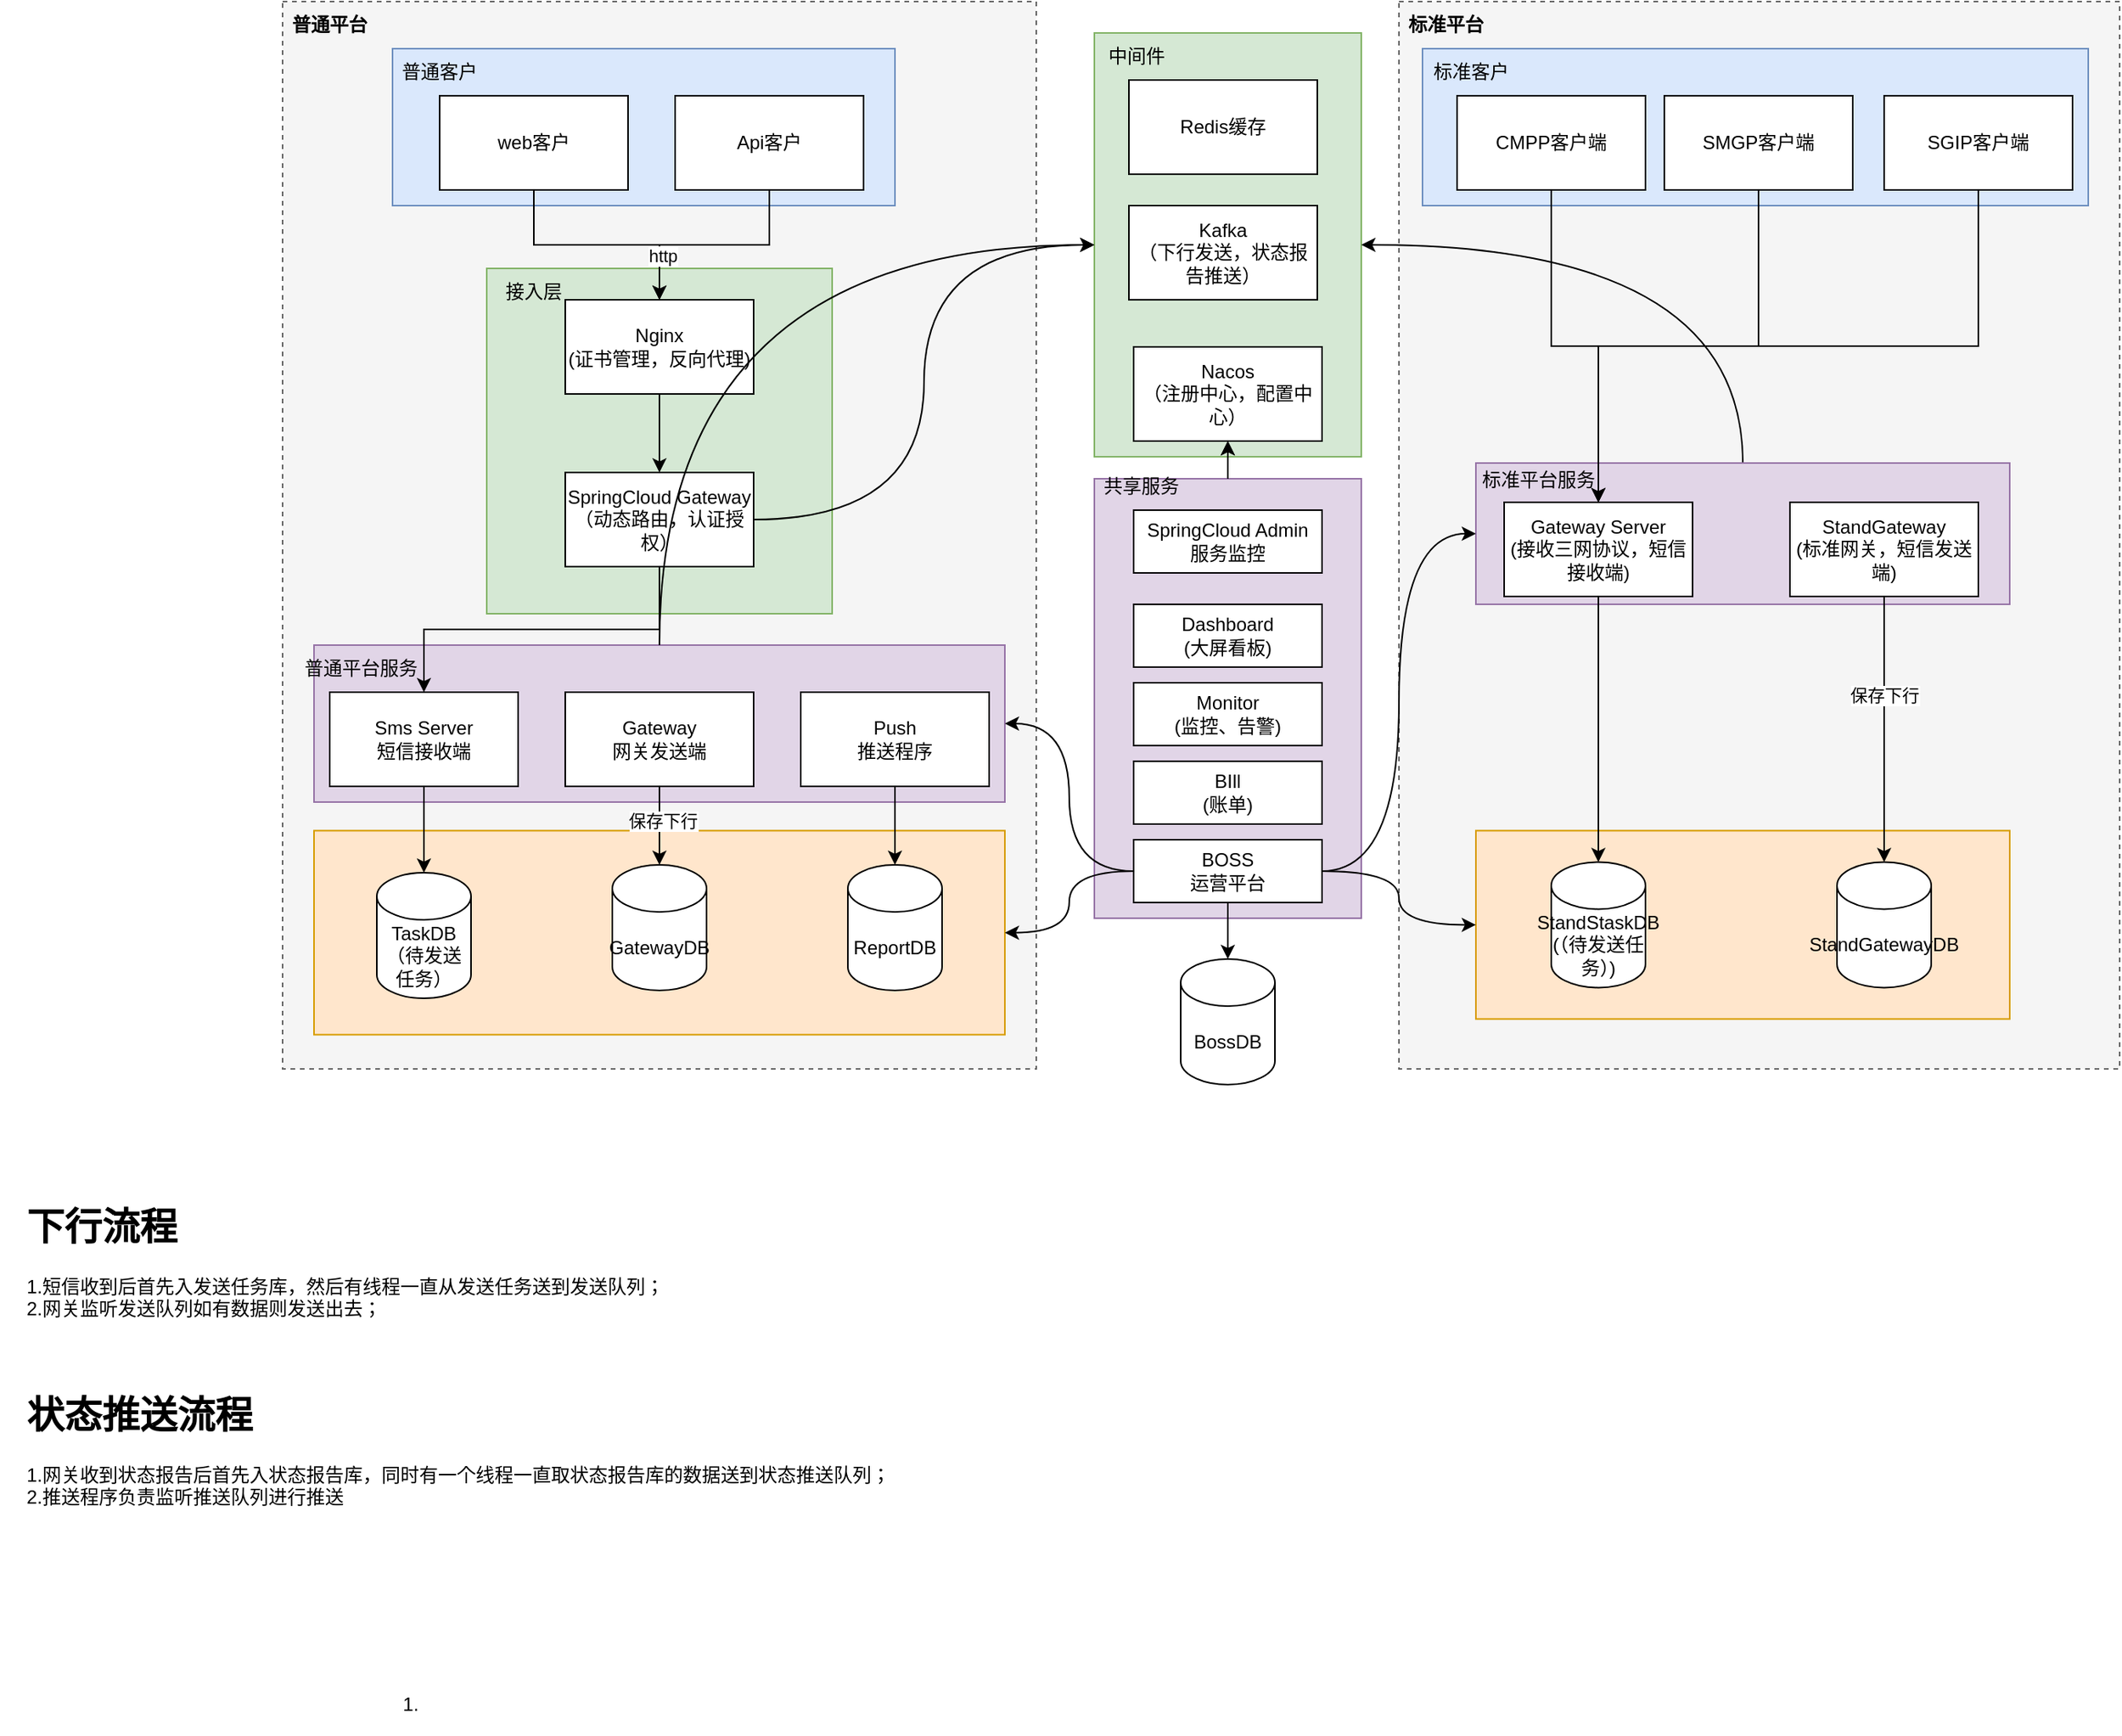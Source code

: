 <mxfile version="24.7.8">
  <diagram name="第 1 页" id="ZZtnOp_Xm3Je1tsyHX88">
    <mxGraphModel dx="1509" dy="785" grid="1" gridSize="10" guides="1" tooltips="1" connect="1" arrows="1" fold="1" page="1" pageScale="1" pageWidth="827" pageHeight="1169" math="0" shadow="0">
      <root>
        <mxCell id="0" />
        <mxCell id="1" parent="0" />
        <mxCell id="wKqaV-QkhD1benHEGnf--187" value="" style="rounded=0;whiteSpace=wrap;html=1;fillColor=#d5e8d4;strokeColor=#82b366;" vertex="1" parent="1">
          <mxGeometry x="827" y="40" width="170" height="270" as="geometry" />
        </mxCell>
        <mxCell id="wKqaV-QkhD1benHEGnf--63" value="" style="rounded=0;whiteSpace=wrap;html=1;fillColor=#f5f5f5;fontColor=#333333;strokeColor=#666666;dashed=1;" vertex="1" parent="1">
          <mxGeometry x="1021" y="20" width="459" height="680" as="geometry" />
        </mxCell>
        <mxCell id="wKqaV-QkhD1benHEGnf--159" value="" style="rounded=0;whiteSpace=wrap;html=1;fillColor=#dae8fc;strokeColor=#6c8ebf;" vertex="1" parent="1">
          <mxGeometry x="1036" y="50" width="424" height="100" as="geometry" />
        </mxCell>
        <mxCell id="wKqaV-QkhD1benHEGnf--152" value="" style="rounded=0;whiteSpace=wrap;html=1;fillColor=#ffe6cc;strokeColor=#d79b00;" vertex="1" parent="1">
          <mxGeometry x="1070" y="548.21" width="340" height="120" as="geometry" />
        </mxCell>
        <mxCell id="wKqaV-QkhD1benHEGnf--191" style="edgeStyle=orthogonalEdgeStyle;rounded=0;orthogonalLoop=1;jettySize=auto;html=1;exitX=0.5;exitY=0;exitDx=0;exitDy=0;entryX=1;entryY=0.5;entryDx=0;entryDy=0;elbow=vertical;curved=1;" edge="1" parent="1" source="wKqaV-QkhD1benHEGnf--150" target="wKqaV-QkhD1benHEGnf--187">
          <mxGeometry relative="1" as="geometry" />
        </mxCell>
        <mxCell id="wKqaV-QkhD1benHEGnf--150" value="" style="rounded=0;whiteSpace=wrap;html=1;fillColor=#e1d5e7;strokeColor=#9673a6;" vertex="1" parent="1">
          <mxGeometry x="1070" y="314" width="340" height="90" as="geometry" />
        </mxCell>
        <mxCell id="wKqaV-QkhD1benHEGnf--140" style="edgeStyle=orthogonalEdgeStyle;rounded=0;orthogonalLoop=1;jettySize=auto;html=1;exitX=0.5;exitY=0;exitDx=0;exitDy=0;entryX=0.5;entryY=1;entryDx=0;entryDy=0;" edge="1" parent="1" source="wKqaV-QkhD1benHEGnf--133" target="wKqaV-QkhD1benHEGnf--27">
          <mxGeometry relative="1" as="geometry" />
        </mxCell>
        <mxCell id="wKqaV-QkhD1benHEGnf--133" value="" style="rounded=0;whiteSpace=wrap;html=1;fillColor=#e1d5e7;strokeColor=#9673a6;" vertex="1" parent="1">
          <mxGeometry x="827" y="324" width="170" height="280" as="geometry" />
        </mxCell>
        <mxCell id="wKqaV-QkhD1benHEGnf--61" value="" style="rounded=0;whiteSpace=wrap;html=1;fillColor=#f5f5f5;fontColor=#333333;strokeColor=#666666;dashed=1;" vertex="1" parent="1">
          <mxGeometry x="310" y="20" width="480" height="680" as="geometry" />
        </mxCell>
        <mxCell id="wKqaV-QkhD1benHEGnf--123" value="" style="rounded=0;whiteSpace=wrap;html=1;fillColor=#ffe6cc;strokeColor=#d79b00;" vertex="1" parent="1">
          <mxGeometry x="330" y="548.21" width="440" height="130" as="geometry" />
        </mxCell>
        <mxCell id="wKqaV-QkhD1benHEGnf--84" value="" style="rounded=0;whiteSpace=wrap;html=1;fillColor=#e1d5e7;strokeColor=#9673a6;" vertex="1" parent="1">
          <mxGeometry x="330" y="430" width="440" height="100" as="geometry" />
        </mxCell>
        <mxCell id="wKqaV-QkhD1benHEGnf--79" value="" style="rounded=0;whiteSpace=wrap;html=1;fillColor=#d5e8d4;strokeColor=#82b366;" vertex="1" parent="1">
          <mxGeometry x="440" y="190" width="220" height="220" as="geometry" />
        </mxCell>
        <mxCell id="wKqaV-QkhD1benHEGnf--59" value="" style="rounded=0;whiteSpace=wrap;html=1;fillColor=#dae8fc;strokeColor=#6c8ebf;" vertex="1" parent="1">
          <mxGeometry x="380" y="50" width="320" height="100" as="geometry" />
        </mxCell>
        <mxCell id="wKqaV-QkhD1benHEGnf--28" style="edgeStyle=orthogonalEdgeStyle;rounded=0;orthogonalLoop=1;jettySize=auto;html=1;exitX=0.5;exitY=1;exitDx=0;exitDy=0;" edge="1" parent="1" source="wKqaV-QkhD1benHEGnf--1" target="wKqaV-QkhD1benHEGnf--24">
          <mxGeometry relative="1" as="geometry" />
        </mxCell>
        <mxCell id="wKqaV-QkhD1benHEGnf--1" value="web客户" style="rounded=0;whiteSpace=wrap;html=1;" vertex="1" parent="1">
          <mxGeometry x="410" y="80" width="120" height="60" as="geometry" />
        </mxCell>
        <mxCell id="wKqaV-QkhD1benHEGnf--30" style="edgeStyle=orthogonalEdgeStyle;rounded=0;orthogonalLoop=1;jettySize=auto;html=1;exitX=0.5;exitY=1;exitDx=0;exitDy=0;entryX=0.5;entryY=0;entryDx=0;entryDy=0;" edge="1" parent="1" source="wKqaV-QkhD1benHEGnf--2" target="wKqaV-QkhD1benHEGnf--24">
          <mxGeometry relative="1" as="geometry" />
        </mxCell>
        <mxCell id="wKqaV-QkhD1benHEGnf--66" value="http" style="edgeLabel;html=1;align=center;verticalAlign=middle;resizable=0;points=[];" vertex="1" connectable="0" parent="wKqaV-QkhD1benHEGnf--30">
          <mxGeometry x="0.6" y="2" relative="1" as="geometry">
            <mxPoint as="offset" />
          </mxGeometry>
        </mxCell>
        <mxCell id="wKqaV-QkhD1benHEGnf--2" value="Api客户" style="rounded=0;whiteSpace=wrap;html=1;" vertex="1" parent="1">
          <mxGeometry x="560" y="80" width="120" height="60" as="geometry" />
        </mxCell>
        <mxCell id="wKqaV-QkhD1benHEGnf--31" style="edgeStyle=orthogonalEdgeStyle;rounded=0;orthogonalLoop=1;jettySize=auto;html=1;exitX=0.5;exitY=1;exitDx=0;exitDy=0;entryX=0.5;entryY=0;entryDx=0;entryDy=0;" edge="1" parent="1" source="wKqaV-QkhD1benHEGnf--24" target="wKqaV-QkhD1benHEGnf--25">
          <mxGeometry relative="1" as="geometry" />
        </mxCell>
        <mxCell id="wKqaV-QkhD1benHEGnf--24" value="Nginx&lt;br&gt;(证书管理，反向代理)" style="rounded=0;whiteSpace=wrap;html=1;" vertex="1" parent="1">
          <mxGeometry x="490" y="210" width="120" height="60" as="geometry" />
        </mxCell>
        <mxCell id="wKqaV-QkhD1benHEGnf--32" style="edgeStyle=orthogonalEdgeStyle;rounded=0;orthogonalLoop=1;jettySize=auto;html=1;exitX=1;exitY=0.5;exitDx=0;exitDy=0;entryX=0;entryY=0.5;entryDx=0;entryDy=0;elbow=vertical;curved=1;" edge="1" parent="1" source="wKqaV-QkhD1benHEGnf--25" target="wKqaV-QkhD1benHEGnf--187">
          <mxGeometry relative="1" as="geometry" />
        </mxCell>
        <mxCell id="wKqaV-QkhD1benHEGnf--115" style="edgeStyle=orthogonalEdgeStyle;rounded=0;orthogonalLoop=1;jettySize=auto;html=1;exitX=0.5;exitY=1;exitDx=0;exitDy=0;" edge="1" parent="1" source="wKqaV-QkhD1benHEGnf--25" target="wKqaV-QkhD1benHEGnf--26">
          <mxGeometry relative="1" as="geometry" />
        </mxCell>
        <mxCell id="wKqaV-QkhD1benHEGnf--25" value="SpringCloud Gateway&lt;br&gt;（动态路由，认证授权）" style="rounded=0;whiteSpace=wrap;html=1;" vertex="1" parent="1">
          <mxGeometry x="490" y="320" width="120" height="60" as="geometry" />
        </mxCell>
        <mxCell id="wKqaV-QkhD1benHEGnf--26" value="Sms Server&lt;br&gt;短信接收端" style="rounded=0;whiteSpace=wrap;html=1;" vertex="1" parent="1">
          <mxGeometry x="340" y="460" width="120" height="60" as="geometry" />
        </mxCell>
        <mxCell id="wKqaV-QkhD1benHEGnf--27" value="Nacos&lt;br&gt;（注册中心，配置中心）" style="rounded=0;whiteSpace=wrap;html=1;" vertex="1" parent="1">
          <mxGeometry x="852" y="240" width="120" height="60" as="geometry" />
        </mxCell>
        <mxCell id="wKqaV-QkhD1benHEGnf--39" value="TaskDB&lt;br&gt;（待发送任务）" style="shape=cylinder3;whiteSpace=wrap;html=1;boundedLbl=1;backgroundOutline=1;size=15;" vertex="1" parent="1">
          <mxGeometry x="370" y="575" width="60" height="80" as="geometry" />
        </mxCell>
        <mxCell id="wKqaV-QkhD1benHEGnf--41" style="edgeStyle=orthogonalEdgeStyle;rounded=0;orthogonalLoop=1;jettySize=auto;html=1;exitX=0.5;exitY=1;exitDx=0;exitDy=0;entryX=0.5;entryY=0;entryDx=0;entryDy=0;entryPerimeter=0;" edge="1" parent="1" source="wKqaV-QkhD1benHEGnf--26" target="wKqaV-QkhD1benHEGnf--39">
          <mxGeometry relative="1" as="geometry" />
        </mxCell>
        <mxCell id="wKqaV-QkhD1benHEGnf--50" style="edgeStyle=orthogonalEdgeStyle;rounded=0;orthogonalLoop=1;jettySize=auto;html=1;exitX=0.5;exitY=1;exitDx=0;exitDy=0;" edge="1" parent="1" source="wKqaV-QkhD1benHEGnf--45" target="wKqaV-QkhD1benHEGnf--49">
          <mxGeometry relative="1" as="geometry" />
        </mxCell>
        <mxCell id="wKqaV-QkhD1benHEGnf--102" value="保存下行" style="edgeLabel;html=1;align=center;verticalAlign=middle;resizable=0;points=[];" vertex="1" connectable="0" parent="wKqaV-QkhD1benHEGnf--50">
          <mxGeometry x="-0.147" y="2" relative="1" as="geometry">
            <mxPoint as="offset" />
          </mxGeometry>
        </mxCell>
        <mxCell id="wKqaV-QkhD1benHEGnf--45" value="Gateway&lt;br&gt;网关发送端" style="rounded=0;whiteSpace=wrap;html=1;" vertex="1" parent="1">
          <mxGeometry x="490" y="460" width="120" height="60" as="geometry" />
        </mxCell>
        <mxCell id="wKqaV-QkhD1benHEGnf--48" value="ReportDB" style="shape=cylinder3;whiteSpace=wrap;html=1;boundedLbl=1;backgroundOutline=1;size=15;" vertex="1" parent="1">
          <mxGeometry x="670" y="570" width="60" height="80" as="geometry" />
        </mxCell>
        <mxCell id="wKqaV-QkhD1benHEGnf--49" value="GatewayDB" style="shape=cylinder3;whiteSpace=wrap;html=1;boundedLbl=1;backgroundOutline=1;size=15;" vertex="1" parent="1">
          <mxGeometry x="520" y="570" width="60" height="80" as="geometry" />
        </mxCell>
        <mxCell id="wKqaV-QkhD1benHEGnf--54" value="BossDB" style="shape=cylinder3;whiteSpace=wrap;html=1;boundedLbl=1;backgroundOutline=1;size=15;" vertex="1" parent="1">
          <mxGeometry x="882" y="630" width="60" height="80" as="geometry" />
        </mxCell>
        <mxCell id="wKqaV-QkhD1benHEGnf--81" style="edgeStyle=orthogonalEdgeStyle;rounded=0;orthogonalLoop=1;jettySize=auto;html=1;exitX=0.5;exitY=1;exitDx=0;exitDy=0;" edge="1" parent="1" source="wKqaV-QkhD1benHEGnf--56" target="wKqaV-QkhD1benHEGnf--48">
          <mxGeometry relative="1" as="geometry" />
        </mxCell>
        <mxCell id="wKqaV-QkhD1benHEGnf--56" value="Push&lt;br&gt;推送程序" style="rounded=0;whiteSpace=wrap;html=1;" vertex="1" parent="1">
          <mxGeometry x="640" y="460" width="120" height="60" as="geometry" />
        </mxCell>
        <mxCell id="wKqaV-QkhD1benHEGnf--60" value="普通客户" style="text;html=1;align=center;verticalAlign=middle;whiteSpace=wrap;rounded=0;" vertex="1" parent="1">
          <mxGeometry x="380" y="50" width="60" height="30" as="geometry" />
        </mxCell>
        <mxCell id="wKqaV-QkhD1benHEGnf--62" value="普通平台" style="text;html=1;align=center;verticalAlign=middle;whiteSpace=wrap;rounded=0;fontStyle=1" vertex="1" parent="1">
          <mxGeometry x="310" y="20" width="60" height="30" as="geometry" />
        </mxCell>
        <mxCell id="wKqaV-QkhD1benHEGnf--65" value="标准平台" style="text;html=1;align=center;verticalAlign=middle;whiteSpace=wrap;rounded=0;fontStyle=1" vertex="1" parent="1">
          <mxGeometry x="1021" y="20" width="60" height="30" as="geometry" />
        </mxCell>
        <mxCell id="wKqaV-QkhD1benHEGnf--71" style="edgeStyle=orthogonalEdgeStyle;rounded=0;orthogonalLoop=1;jettySize=auto;html=1;exitX=0.5;exitY=1;exitDx=0;exitDy=0;" edge="1" parent="1" source="wKqaV-QkhD1benHEGnf--67" target="wKqaV-QkhD1benHEGnf--70">
          <mxGeometry relative="1" as="geometry" />
        </mxCell>
        <mxCell id="wKqaV-QkhD1benHEGnf--67" value="CMPP客户端" style="rounded=0;whiteSpace=wrap;html=1;" vertex="1" parent="1">
          <mxGeometry x="1058" y="80" width="120" height="60" as="geometry" />
        </mxCell>
        <mxCell id="wKqaV-QkhD1benHEGnf--73" style="edgeStyle=orthogonalEdgeStyle;rounded=0;orthogonalLoop=1;jettySize=auto;html=1;exitX=0.5;exitY=1;exitDx=0;exitDy=0;entryX=0.5;entryY=0;entryDx=0;entryDy=0;" edge="1" parent="1" source="wKqaV-QkhD1benHEGnf--68" target="wKqaV-QkhD1benHEGnf--70">
          <mxGeometry relative="1" as="geometry" />
        </mxCell>
        <mxCell id="wKqaV-QkhD1benHEGnf--68" value="SMGP客户端" style="rounded=0;whiteSpace=wrap;html=1;" vertex="1" parent="1">
          <mxGeometry x="1190" y="80" width="120" height="60" as="geometry" />
        </mxCell>
        <mxCell id="wKqaV-QkhD1benHEGnf--72" style="edgeStyle=orthogonalEdgeStyle;rounded=0;orthogonalLoop=1;jettySize=auto;html=1;exitX=0.5;exitY=1;exitDx=0;exitDy=0;entryX=0.5;entryY=0;entryDx=0;entryDy=0;" edge="1" parent="1" source="wKqaV-QkhD1benHEGnf--69" target="wKqaV-QkhD1benHEGnf--70">
          <mxGeometry relative="1" as="geometry" />
        </mxCell>
        <mxCell id="wKqaV-QkhD1benHEGnf--69" value="SGIP客户端" style="rounded=0;whiteSpace=wrap;html=1;" vertex="1" parent="1">
          <mxGeometry x="1330" y="80" width="120" height="60" as="geometry" />
        </mxCell>
        <mxCell id="wKqaV-QkhD1benHEGnf--70" value="Gateway Server&lt;br&gt;(接收三网协议，短信接收端)" style="rounded=0;whiteSpace=wrap;html=1;" vertex="1" parent="1">
          <mxGeometry x="1088" y="339" width="120" height="60" as="geometry" />
        </mxCell>
        <mxCell id="wKqaV-QkhD1benHEGnf--154" style="edgeStyle=orthogonalEdgeStyle;rounded=0;orthogonalLoop=1;jettySize=auto;html=1;exitX=0;exitY=0.5;exitDx=0;exitDy=0;entryX=1;entryY=0.5;entryDx=0;entryDy=0;elbow=vertical;curved=1;" edge="1" parent="1" source="wKqaV-QkhD1benHEGnf--75" target="wKqaV-QkhD1benHEGnf--84">
          <mxGeometry relative="1" as="geometry" />
        </mxCell>
        <mxCell id="wKqaV-QkhD1benHEGnf--155" style="edgeStyle=orthogonalEdgeStyle;rounded=0;orthogonalLoop=1;jettySize=auto;html=1;exitX=0;exitY=0.5;exitDx=0;exitDy=0;entryX=1;entryY=0.5;entryDx=0;entryDy=0;curved=1;" edge="1" parent="1" source="wKqaV-QkhD1benHEGnf--75" target="wKqaV-QkhD1benHEGnf--123">
          <mxGeometry relative="1" as="geometry" />
        </mxCell>
        <mxCell id="wKqaV-QkhD1benHEGnf--157" style="edgeStyle=orthogonalEdgeStyle;rounded=0;orthogonalLoop=1;jettySize=auto;html=1;exitX=1;exitY=0.5;exitDx=0;exitDy=0;entryX=0;entryY=0.5;entryDx=0;entryDy=0;curved=1;" edge="1" parent="1" source="wKqaV-QkhD1benHEGnf--75" target="wKqaV-QkhD1benHEGnf--150">
          <mxGeometry relative="1" as="geometry" />
        </mxCell>
        <mxCell id="wKqaV-QkhD1benHEGnf--158" style="edgeStyle=orthogonalEdgeStyle;rounded=0;orthogonalLoop=1;jettySize=auto;html=1;exitX=1;exitY=0.5;exitDx=0;exitDy=0;entryX=0;entryY=0.5;entryDx=0;entryDy=0;curved=1;" edge="1" parent="1" source="wKqaV-QkhD1benHEGnf--75" target="wKqaV-QkhD1benHEGnf--152">
          <mxGeometry relative="1" as="geometry" />
        </mxCell>
        <mxCell id="wKqaV-QkhD1benHEGnf--75" value="BOSS&lt;br&gt;运营平台" style="rounded=0;whiteSpace=wrap;html=1;" vertex="1" parent="1">
          <mxGeometry x="852" y="554" width="120" height="40" as="geometry" />
        </mxCell>
        <mxCell id="wKqaV-QkhD1benHEGnf--76" value="Monitor&lt;br&gt;(监控、告警)" style="rounded=0;whiteSpace=wrap;html=1;" vertex="1" parent="1">
          <mxGeometry x="852" y="454" width="120" height="40" as="geometry" />
        </mxCell>
        <mxCell id="wKqaV-QkhD1benHEGnf--77" value="BIll&lt;br&gt;(账单)" style="rounded=0;whiteSpace=wrap;html=1;" vertex="1" parent="1">
          <mxGeometry x="852" y="504" width="120" height="40" as="geometry" />
        </mxCell>
        <mxCell id="wKqaV-QkhD1benHEGnf--78" value="Dashboard&lt;br&gt;(大屏看板)" style="rounded=0;whiteSpace=wrap;html=1;" vertex="1" parent="1">
          <mxGeometry x="852" y="404" width="120" height="40" as="geometry" />
        </mxCell>
        <mxCell id="wKqaV-QkhD1benHEGnf--80" value="接入层" style="text;html=1;align=center;verticalAlign=middle;whiteSpace=wrap;rounded=0;" vertex="1" parent="1">
          <mxGeometry x="440" y="190" width="60" height="30" as="geometry" />
        </mxCell>
        <mxCell id="wKqaV-QkhD1benHEGnf--134" value="共享服务" style="text;html=1;align=center;verticalAlign=middle;whiteSpace=wrap;rounded=0;" vertex="1" parent="1">
          <mxGeometry x="827" y="314" width="60" height="30" as="geometry" />
        </mxCell>
        <mxCell id="wKqaV-QkhD1benHEGnf--135" value="普通平台服务" style="text;html=1;align=center;verticalAlign=middle;whiteSpace=wrap;rounded=0;" vertex="1" parent="1">
          <mxGeometry x="310" y="430" width="100" height="30" as="geometry" />
        </mxCell>
        <mxCell id="wKqaV-QkhD1benHEGnf--137" style="edgeStyle=orthogonalEdgeStyle;rounded=0;orthogonalLoop=1;jettySize=auto;html=1;exitX=0.5;exitY=1;exitDx=0;exitDy=0;entryX=0.5;entryY=0;entryDx=0;entryDy=0;entryPerimeter=0;" edge="1" parent="1" source="wKqaV-QkhD1benHEGnf--75" target="wKqaV-QkhD1benHEGnf--54">
          <mxGeometry relative="1" as="geometry" />
        </mxCell>
        <mxCell id="wKqaV-QkhD1benHEGnf--189" value="" style="edgeStyle=orthogonalEdgeStyle;rounded=0;orthogonalLoop=1;jettySize=auto;html=1;exitX=0.5;exitY=0;exitDx=0;exitDy=0;" edge="1" parent="1" source="wKqaV-QkhD1benHEGnf--133" target="wKqaV-QkhD1benHEGnf--27">
          <mxGeometry relative="1" as="geometry" />
        </mxCell>
        <mxCell id="wKqaV-QkhD1benHEGnf--141" value="SpringCloud Admin&lt;br&gt;服务监控" style="rounded=0;whiteSpace=wrap;html=1;" vertex="1" parent="1">
          <mxGeometry x="852" y="344" width="120" height="40" as="geometry" />
        </mxCell>
        <mxCell id="wKqaV-QkhD1benHEGnf--142" value="StandGateway&lt;br&gt;(标准网关，短信发送端)" style="rounded=0;whiteSpace=wrap;html=1;" vertex="1" parent="1">
          <mxGeometry x="1270" y="339" width="120" height="60" as="geometry" />
        </mxCell>
        <mxCell id="wKqaV-QkhD1benHEGnf--143" value="StandStaskDB&lt;br&gt;(（待发送任务）)" style="shape=cylinder3;whiteSpace=wrap;html=1;boundedLbl=1;backgroundOutline=1;size=15;" vertex="1" parent="1">
          <mxGeometry x="1118" y="568.21" width="60" height="80" as="geometry" />
        </mxCell>
        <mxCell id="wKqaV-QkhD1benHEGnf--144" value="StandGatewayDB" style="shape=cylinder3;whiteSpace=wrap;html=1;boundedLbl=1;backgroundOutline=1;size=15;" vertex="1" parent="1">
          <mxGeometry x="1300" y="568.21" width="60" height="80" as="geometry" />
        </mxCell>
        <mxCell id="wKqaV-QkhD1benHEGnf--145" style="edgeStyle=orthogonalEdgeStyle;rounded=0;orthogonalLoop=1;jettySize=auto;html=1;exitX=0.5;exitY=1;exitDx=0;exitDy=0;entryX=0.5;entryY=0;entryDx=0;entryDy=0;entryPerimeter=0;" edge="1" parent="1" source="wKqaV-QkhD1benHEGnf--70" target="wKqaV-QkhD1benHEGnf--143">
          <mxGeometry relative="1" as="geometry" />
        </mxCell>
        <mxCell id="wKqaV-QkhD1benHEGnf--146" style="edgeStyle=orthogonalEdgeStyle;rounded=0;orthogonalLoop=1;jettySize=auto;html=1;exitX=0.5;exitY=1;exitDx=0;exitDy=0;entryX=0.5;entryY=0;entryDx=0;entryDy=0;entryPerimeter=0;" edge="1" parent="1" source="wKqaV-QkhD1benHEGnf--142" target="wKqaV-QkhD1benHEGnf--144">
          <mxGeometry relative="1" as="geometry" />
        </mxCell>
        <mxCell id="wKqaV-QkhD1benHEGnf--149" value="保存下行" style="edgeLabel;html=1;align=center;verticalAlign=middle;resizable=0;points=[];" vertex="1" connectable="0" parent="wKqaV-QkhD1benHEGnf--146">
          <mxGeometry x="-0.275" relative="1" as="geometry">
            <mxPoint y="1" as="offset" />
          </mxGeometry>
        </mxCell>
        <mxCell id="wKqaV-QkhD1benHEGnf--151" value="标准平台服务" style="text;html=1;align=center;verticalAlign=middle;whiteSpace=wrap;rounded=0;" vertex="1" parent="1">
          <mxGeometry x="1070" y="310" width="80" height="30" as="geometry" />
        </mxCell>
        <mxCell id="wKqaV-QkhD1benHEGnf--160" value="标准客户" style="text;html=1;align=center;verticalAlign=middle;whiteSpace=wrap;rounded=0;" vertex="1" parent="1">
          <mxGeometry x="1037" y="50" width="60" height="30" as="geometry" />
        </mxCell>
        <mxCell id="wKqaV-QkhD1benHEGnf--166" value="Kafka&lt;br&gt;（下行发送，状态报告推送）" style="rounded=0;whiteSpace=wrap;html=1;" vertex="1" parent="1">
          <mxGeometry x="849" y="150" width="120" height="60" as="geometry" />
        </mxCell>
        <mxCell id="wKqaV-QkhD1benHEGnf--186" value="Redis缓存" style="rounded=0;whiteSpace=wrap;html=1;" vertex="1" parent="1">
          <mxGeometry x="849" y="70" width="120" height="60" as="geometry" />
        </mxCell>
        <mxCell id="wKqaV-QkhD1benHEGnf--188" value="中间件" style="text;html=1;align=center;verticalAlign=middle;whiteSpace=wrap;rounded=0;" vertex="1" parent="1">
          <mxGeometry x="824" y="40" width="60" height="30" as="geometry" />
        </mxCell>
        <mxCell id="wKqaV-QkhD1benHEGnf--190" style="edgeStyle=orthogonalEdgeStyle;rounded=0;orthogonalLoop=1;jettySize=auto;html=1;exitX=0.5;exitY=0;exitDx=0;exitDy=0;entryX=0;entryY=0.5;entryDx=0;entryDy=0;curved=1;" edge="1" parent="1" source="wKqaV-QkhD1benHEGnf--84" target="wKqaV-QkhD1benHEGnf--187">
          <mxGeometry relative="1" as="geometry" />
        </mxCell>
        <mxCell id="wKqaV-QkhD1benHEGnf--192" value="&lt;ol&gt;&lt;li&gt;&lt;br&gt;&lt;/li&gt;&lt;/ol&gt;" style="text;html=1;align=center;verticalAlign=middle;whiteSpace=wrap;rounded=0;" vertex="1" parent="1">
          <mxGeometry x="130" y="1090" width="500" height="30" as="geometry" />
        </mxCell>
        <mxCell id="wKqaV-QkhD1benHEGnf--193" value="&lt;h1 style=&quot;margin-top: 0px;&quot;&gt;下行流程&lt;/h1&gt;&lt;p&gt;1.&lt;span style=&quot;text-align: center; background-color: initial;&quot;&gt;短信收到后首先入发送任务库，然后有线程一直从发送任&lt;/span&gt;&lt;span style=&quot;text-align: center; background-color: initial;&quot;&gt;务送到发送队列；&lt;br&gt;&lt;/span&gt;&lt;span style=&quot;text-align: center;&quot;&gt;2.网关监听发送队列如有数据则发送出去；&lt;/span&gt;&lt;span style=&quot;text-align: center; background-color: initial;&quot;&gt;&lt;br&gt;&lt;/span&gt;&lt;/p&gt;&lt;p&gt;&lt;span style=&quot;text-align: center; background-color: initial;&quot;&gt;&lt;br&gt;&lt;/span&gt;&lt;/p&gt;" style="text;html=1;whiteSpace=wrap;overflow=hidden;rounded=0;" vertex="1" parent="1">
          <mxGeometry x="145" y="780" width="440" height="120" as="geometry" />
        </mxCell>
        <mxCell id="wKqaV-QkhD1benHEGnf--194" value="&lt;h1 style=&quot;margin-top: 0px;&quot;&gt;状态推送流程&lt;/h1&gt;&lt;p&gt;1.&lt;span style=&quot;text-align: center; background-color: initial;&quot;&gt;网关收到状态报告后首先入状态报告库，同时有一个线程一直取状态报告库的数据送到状态推送队列；&lt;br&gt;&lt;/span&gt;&lt;span style=&quot;text-align: center; background-color: initial;&quot;&gt;2.推送程序负责监听推送队列进行推送&lt;/span&gt;&lt;/p&gt;&lt;p&gt;&lt;span style=&quot;text-align: center; background-color: initial;&quot;&gt;&lt;br&gt;&lt;/span&gt;&lt;/p&gt;" style="text;html=1;whiteSpace=wrap;overflow=hidden;rounded=0;" vertex="1" parent="1">
          <mxGeometry x="145" y="900" width="580" height="100" as="geometry" />
        </mxCell>
      </root>
    </mxGraphModel>
  </diagram>
</mxfile>
